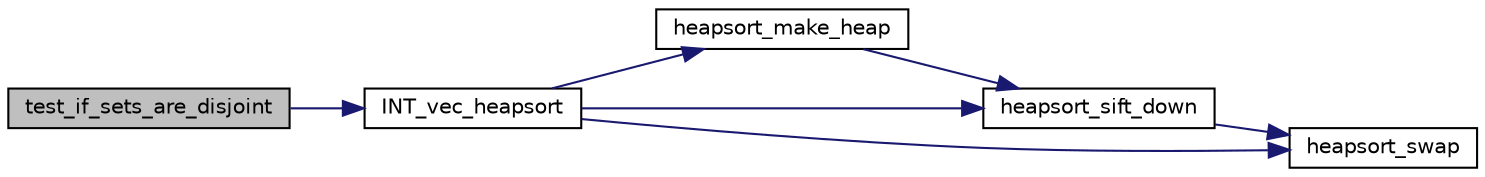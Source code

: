 digraph "test_if_sets_are_disjoint"
{
  edge [fontname="Helvetica",fontsize="10",labelfontname="Helvetica",labelfontsize="10"];
  node [fontname="Helvetica",fontsize="10",shape=record];
  rankdir="LR";
  Node7826 [label="test_if_sets_are_disjoint",height=0.2,width=0.4,color="black", fillcolor="grey75", style="filled", fontcolor="black"];
  Node7826 -> Node7827 [color="midnightblue",fontsize="10",style="solid",fontname="Helvetica"];
  Node7827 [label="INT_vec_heapsort",height=0.2,width=0.4,color="black", fillcolor="white", style="filled",URL="$d5/de2/foundations_2data__structures_2data__structures_8h.html#a3590ad9987f801fbfc94634300182f39"];
  Node7827 -> Node7828 [color="midnightblue",fontsize="10",style="solid",fontname="Helvetica"];
  Node7828 [label="heapsort_make_heap",height=0.2,width=0.4,color="black", fillcolor="white", style="filled",URL="$d4/dd7/sorting_8_c.html#a42f24453d7d77eeb1338ebd1a13cfdbb"];
  Node7828 -> Node7829 [color="midnightblue",fontsize="10",style="solid",fontname="Helvetica"];
  Node7829 [label="heapsort_sift_down",height=0.2,width=0.4,color="black", fillcolor="white", style="filled",URL="$d4/dd7/sorting_8_c.html#a65cbb1a6a3f01f511673705437ddc18b"];
  Node7829 -> Node7830 [color="midnightblue",fontsize="10",style="solid",fontname="Helvetica"];
  Node7830 [label="heapsort_swap",height=0.2,width=0.4,color="black", fillcolor="white", style="filled",URL="$d4/dd7/sorting_8_c.html#a8f048362e6065297b19b6975bcbbfcc6"];
  Node7827 -> Node7830 [color="midnightblue",fontsize="10",style="solid",fontname="Helvetica"];
  Node7827 -> Node7829 [color="midnightblue",fontsize="10",style="solid",fontname="Helvetica"];
}
